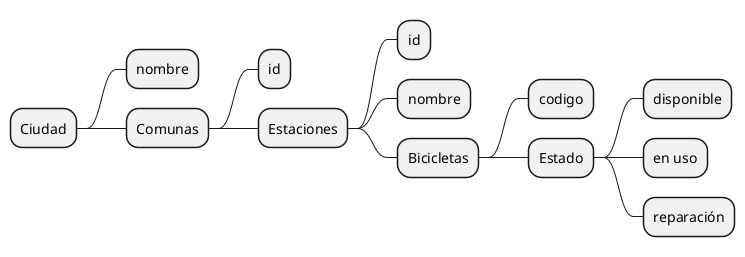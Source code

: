 @startmindmap

* Ciudad
** nombre
** Comunas
*** id
*** Estaciones
**** id
**** nombre
**** Bicicletas
***** codigo
***** Estado
****** disponible
****** en uso
****** reparación
@endmindmap
